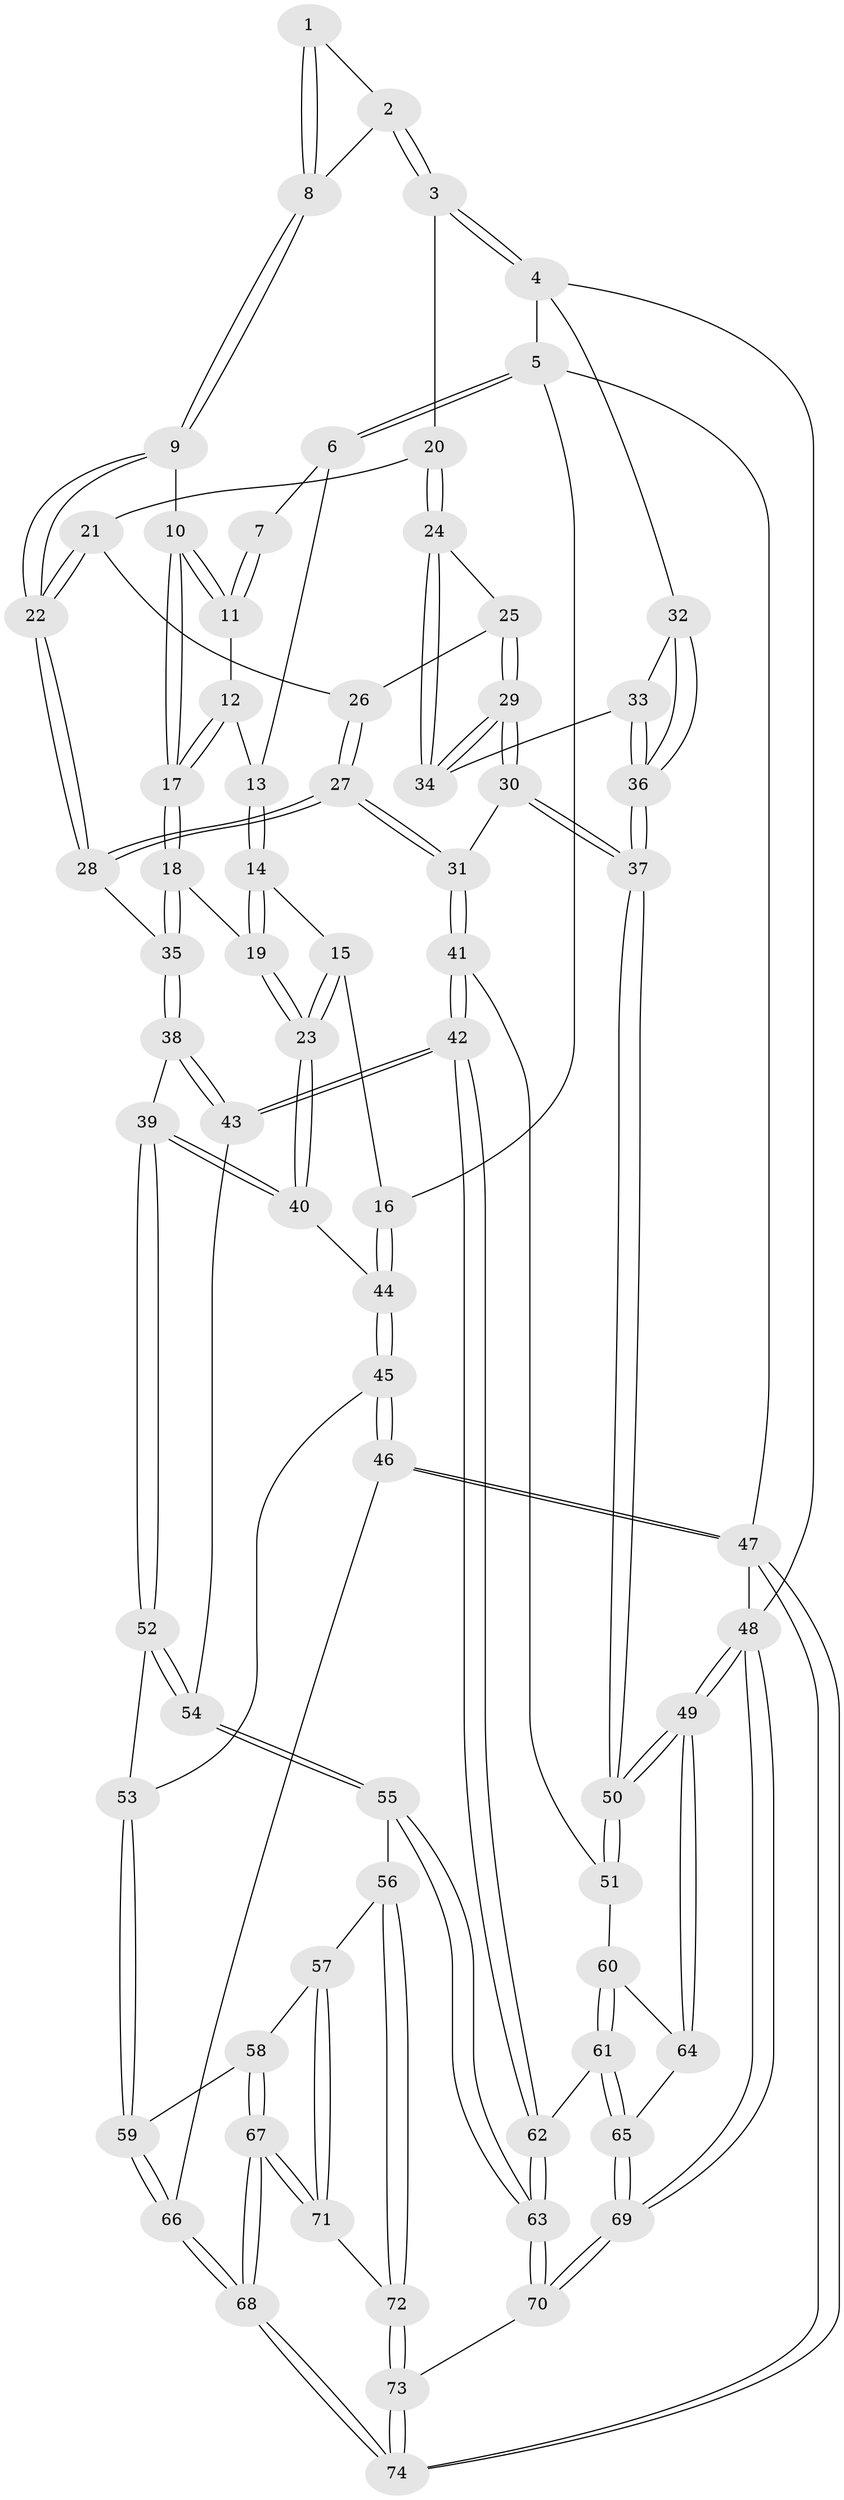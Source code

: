 // Generated by graph-tools (version 1.1) at 2025/11/02/27/25 16:11:58]
// undirected, 74 vertices, 182 edges
graph export_dot {
graph [start="1"]
  node [color=gray90,style=filled];
  1 [pos="+0.5677573016596044+0"];
  2 [pos="+0.8532894369718368+0"];
  3 [pos="+1+0"];
  4 [pos="+1+0"];
  5 [pos="+0+0"];
  6 [pos="+0.3294234050796627+0"];
  7 [pos="+0.47850622727265807+0"];
  8 [pos="+0.5929690826005396+0.09970074324649235"];
  9 [pos="+0.5889975237932836+0.12292683597878587"];
  10 [pos="+0.5876063977250958+0.12264162901234142"];
  11 [pos="+0.5019940861287572+0.045656547750555686"];
  12 [pos="+0.4131566477264867+0.08536224032601125"];
  13 [pos="+0.3423551652425595+0"];
  14 [pos="+0.2739300544602925+0.11494935182393537"];
  15 [pos="+0.14268630522110698+0.07543408427746964"];
  16 [pos="+0+0"];
  17 [pos="+0.39716042704411025+0.18465314509182099"];
  18 [pos="+0.36235801059006995+0.23076482745692575"];
  19 [pos="+0.34979541653888024+0.23299872203789734"];
  20 [pos="+0.9613160856820747+0"];
  21 [pos="+0.7473399893346757+0.07087140254578464"];
  22 [pos="+0.6102899059292536+0.14100985370301652"];
  23 [pos="+0.2570494521958892+0.3141585995005841"];
  24 [pos="+0.882249393651675+0.1269572923426976"];
  25 [pos="+0.772711181830467+0.17953463275961187"];
  26 [pos="+0.7556167506849728+0.17459765105762062"];
  27 [pos="+0.6665259968585346+0.28354878492194585"];
  28 [pos="+0.6333092882756334+0.25729600183513435"];
  29 [pos="+0.8349960800805024+0.2492999818274684"];
  30 [pos="+0.7464763402668975+0.3578869185858161"];
  31 [pos="+0.7272457184698254+0.36199872138539224"];
  32 [pos="+1+0"];
  33 [pos="+0.9150712052444102+0.2501735368942771"];
  34 [pos="+0.8680713552596315+0.22297848586313548"];
  35 [pos="+0.4752416928657121+0.3048426598533777"];
  36 [pos="+1+0.4421226970262274"];
  37 [pos="+1+0.48386027103123425"];
  38 [pos="+0.4839633019200943+0.40591686532543875"];
  39 [pos="+0.2018558545383601+0.45894362985444853"];
  40 [pos="+0.204707332512141+0.3751921171720592"];
  41 [pos="+0.6459021050339306+0.54365317126303"];
  42 [pos="+0.613875451016918+0.5584390410964145"];
  43 [pos="+0.5737673820780307+0.5482673602291572"];
  44 [pos="+0+0"];
  45 [pos="+0+0.5371258435396942"];
  46 [pos="+0+0.7930676333939958"];
  47 [pos="+0+1"];
  48 [pos="+1+1"];
  49 [pos="+1+0.7911007673600313"];
  50 [pos="+1+0.6327155853611043"];
  51 [pos="+0.8117987063333281+0.618914108106546"];
  52 [pos="+0.1959150928135078+0.48476629512963343"];
  53 [pos="+0.14287241747971557+0.5230814501379685"];
  54 [pos="+0.3655178295470694+0.6026594791735777"];
  55 [pos="+0.36137372671527784+0.7910767102567882"];
  56 [pos="+0.34099030092265425+0.8101343327390667"];
  57 [pos="+0.3351283561816359+0.8108367264246885"];
  58 [pos="+0.2044723739946478+0.7778636698661894"];
  59 [pos="+0.13502057412646418+0.7284934536437427"];
  60 [pos="+0.7757093223641632+0.7341378026195781"];
  61 [pos="+0.711016552665031+0.8105627577629907"];
  62 [pos="+0.5960989755294076+0.79596195576168"];
  63 [pos="+0.5727123771889481+0.8227789681999891"];
  64 [pos="+0.8039311450646704+0.7607051930981338"];
  65 [pos="+0.8524082834138939+0.918166798935324"];
  66 [pos="+0.07693109155904561+0.7729425090757308"];
  67 [pos="+0.1251213702513852+0.9911585188421586"];
  68 [pos="+0.1085927270366443+1"];
  69 [pos="+1+1"];
  70 [pos="+0.5836992217062024+1"];
  71 [pos="+0.1978166033790849+0.9497730477669919"];
  72 [pos="+0.3723880362455354+0.9784719578025134"];
  73 [pos="+0.45058556229168417+1"];
  74 [pos="+0+1"];
  1 -- 2;
  1 -- 8;
  1 -- 8;
  2 -- 3;
  2 -- 3;
  2 -- 8;
  3 -- 4;
  3 -- 4;
  3 -- 20;
  4 -- 5;
  4 -- 32;
  4 -- 48;
  5 -- 6;
  5 -- 6;
  5 -- 16;
  5 -- 47;
  6 -- 7;
  6 -- 13;
  7 -- 11;
  7 -- 11;
  8 -- 9;
  8 -- 9;
  9 -- 10;
  9 -- 22;
  9 -- 22;
  10 -- 11;
  10 -- 11;
  10 -- 17;
  10 -- 17;
  11 -- 12;
  12 -- 13;
  12 -- 17;
  12 -- 17;
  13 -- 14;
  13 -- 14;
  14 -- 15;
  14 -- 19;
  14 -- 19;
  15 -- 16;
  15 -- 23;
  15 -- 23;
  16 -- 44;
  16 -- 44;
  17 -- 18;
  17 -- 18;
  18 -- 19;
  18 -- 35;
  18 -- 35;
  19 -- 23;
  19 -- 23;
  20 -- 21;
  20 -- 24;
  20 -- 24;
  21 -- 22;
  21 -- 22;
  21 -- 26;
  22 -- 28;
  22 -- 28;
  23 -- 40;
  23 -- 40;
  24 -- 25;
  24 -- 34;
  24 -- 34;
  25 -- 26;
  25 -- 29;
  25 -- 29;
  26 -- 27;
  26 -- 27;
  27 -- 28;
  27 -- 28;
  27 -- 31;
  27 -- 31;
  28 -- 35;
  29 -- 30;
  29 -- 30;
  29 -- 34;
  29 -- 34;
  30 -- 31;
  30 -- 37;
  30 -- 37;
  31 -- 41;
  31 -- 41;
  32 -- 33;
  32 -- 36;
  32 -- 36;
  33 -- 34;
  33 -- 36;
  33 -- 36;
  35 -- 38;
  35 -- 38;
  36 -- 37;
  36 -- 37;
  37 -- 50;
  37 -- 50;
  38 -- 39;
  38 -- 43;
  38 -- 43;
  39 -- 40;
  39 -- 40;
  39 -- 52;
  39 -- 52;
  40 -- 44;
  41 -- 42;
  41 -- 42;
  41 -- 51;
  42 -- 43;
  42 -- 43;
  42 -- 62;
  42 -- 62;
  43 -- 54;
  44 -- 45;
  44 -- 45;
  45 -- 46;
  45 -- 46;
  45 -- 53;
  46 -- 47;
  46 -- 47;
  46 -- 66;
  47 -- 74;
  47 -- 74;
  47 -- 48;
  48 -- 49;
  48 -- 49;
  48 -- 69;
  48 -- 69;
  49 -- 50;
  49 -- 50;
  49 -- 64;
  49 -- 64;
  50 -- 51;
  50 -- 51;
  51 -- 60;
  52 -- 53;
  52 -- 54;
  52 -- 54;
  53 -- 59;
  53 -- 59;
  54 -- 55;
  54 -- 55;
  55 -- 56;
  55 -- 63;
  55 -- 63;
  56 -- 57;
  56 -- 72;
  56 -- 72;
  57 -- 58;
  57 -- 71;
  57 -- 71;
  58 -- 59;
  58 -- 67;
  58 -- 67;
  59 -- 66;
  59 -- 66;
  60 -- 61;
  60 -- 61;
  60 -- 64;
  61 -- 62;
  61 -- 65;
  61 -- 65;
  62 -- 63;
  62 -- 63;
  63 -- 70;
  63 -- 70;
  64 -- 65;
  65 -- 69;
  65 -- 69;
  66 -- 68;
  66 -- 68;
  67 -- 68;
  67 -- 68;
  67 -- 71;
  67 -- 71;
  68 -- 74;
  68 -- 74;
  69 -- 70;
  69 -- 70;
  70 -- 73;
  71 -- 72;
  72 -- 73;
  72 -- 73;
  73 -- 74;
  73 -- 74;
}
